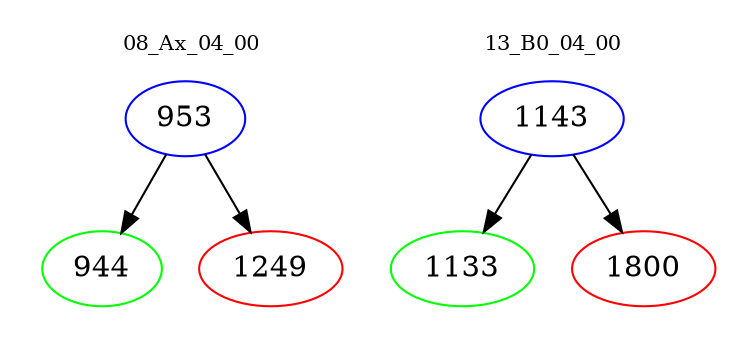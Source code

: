 digraph{
subgraph cluster_0 {
color = white
label = "08_Ax_04_00";
fontsize=10;
T0_953 [label="953", color="blue"]
T0_953 -> T0_944 [color="black"]
T0_944 [label="944", color="green"]
T0_953 -> T0_1249 [color="black"]
T0_1249 [label="1249", color="red"]
}
subgraph cluster_1 {
color = white
label = "13_B0_04_00";
fontsize=10;
T1_1143 [label="1143", color="blue"]
T1_1143 -> T1_1133 [color="black"]
T1_1133 [label="1133", color="green"]
T1_1143 -> T1_1800 [color="black"]
T1_1800 [label="1800", color="red"]
}
}
